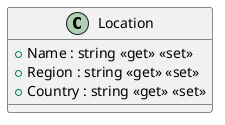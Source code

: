 @startuml
class Location {
    + Name : string <<get>> <<set>>
    + Region : string <<get>> <<set>>
    + Country : string <<get>> <<set>>
}
@enduml
